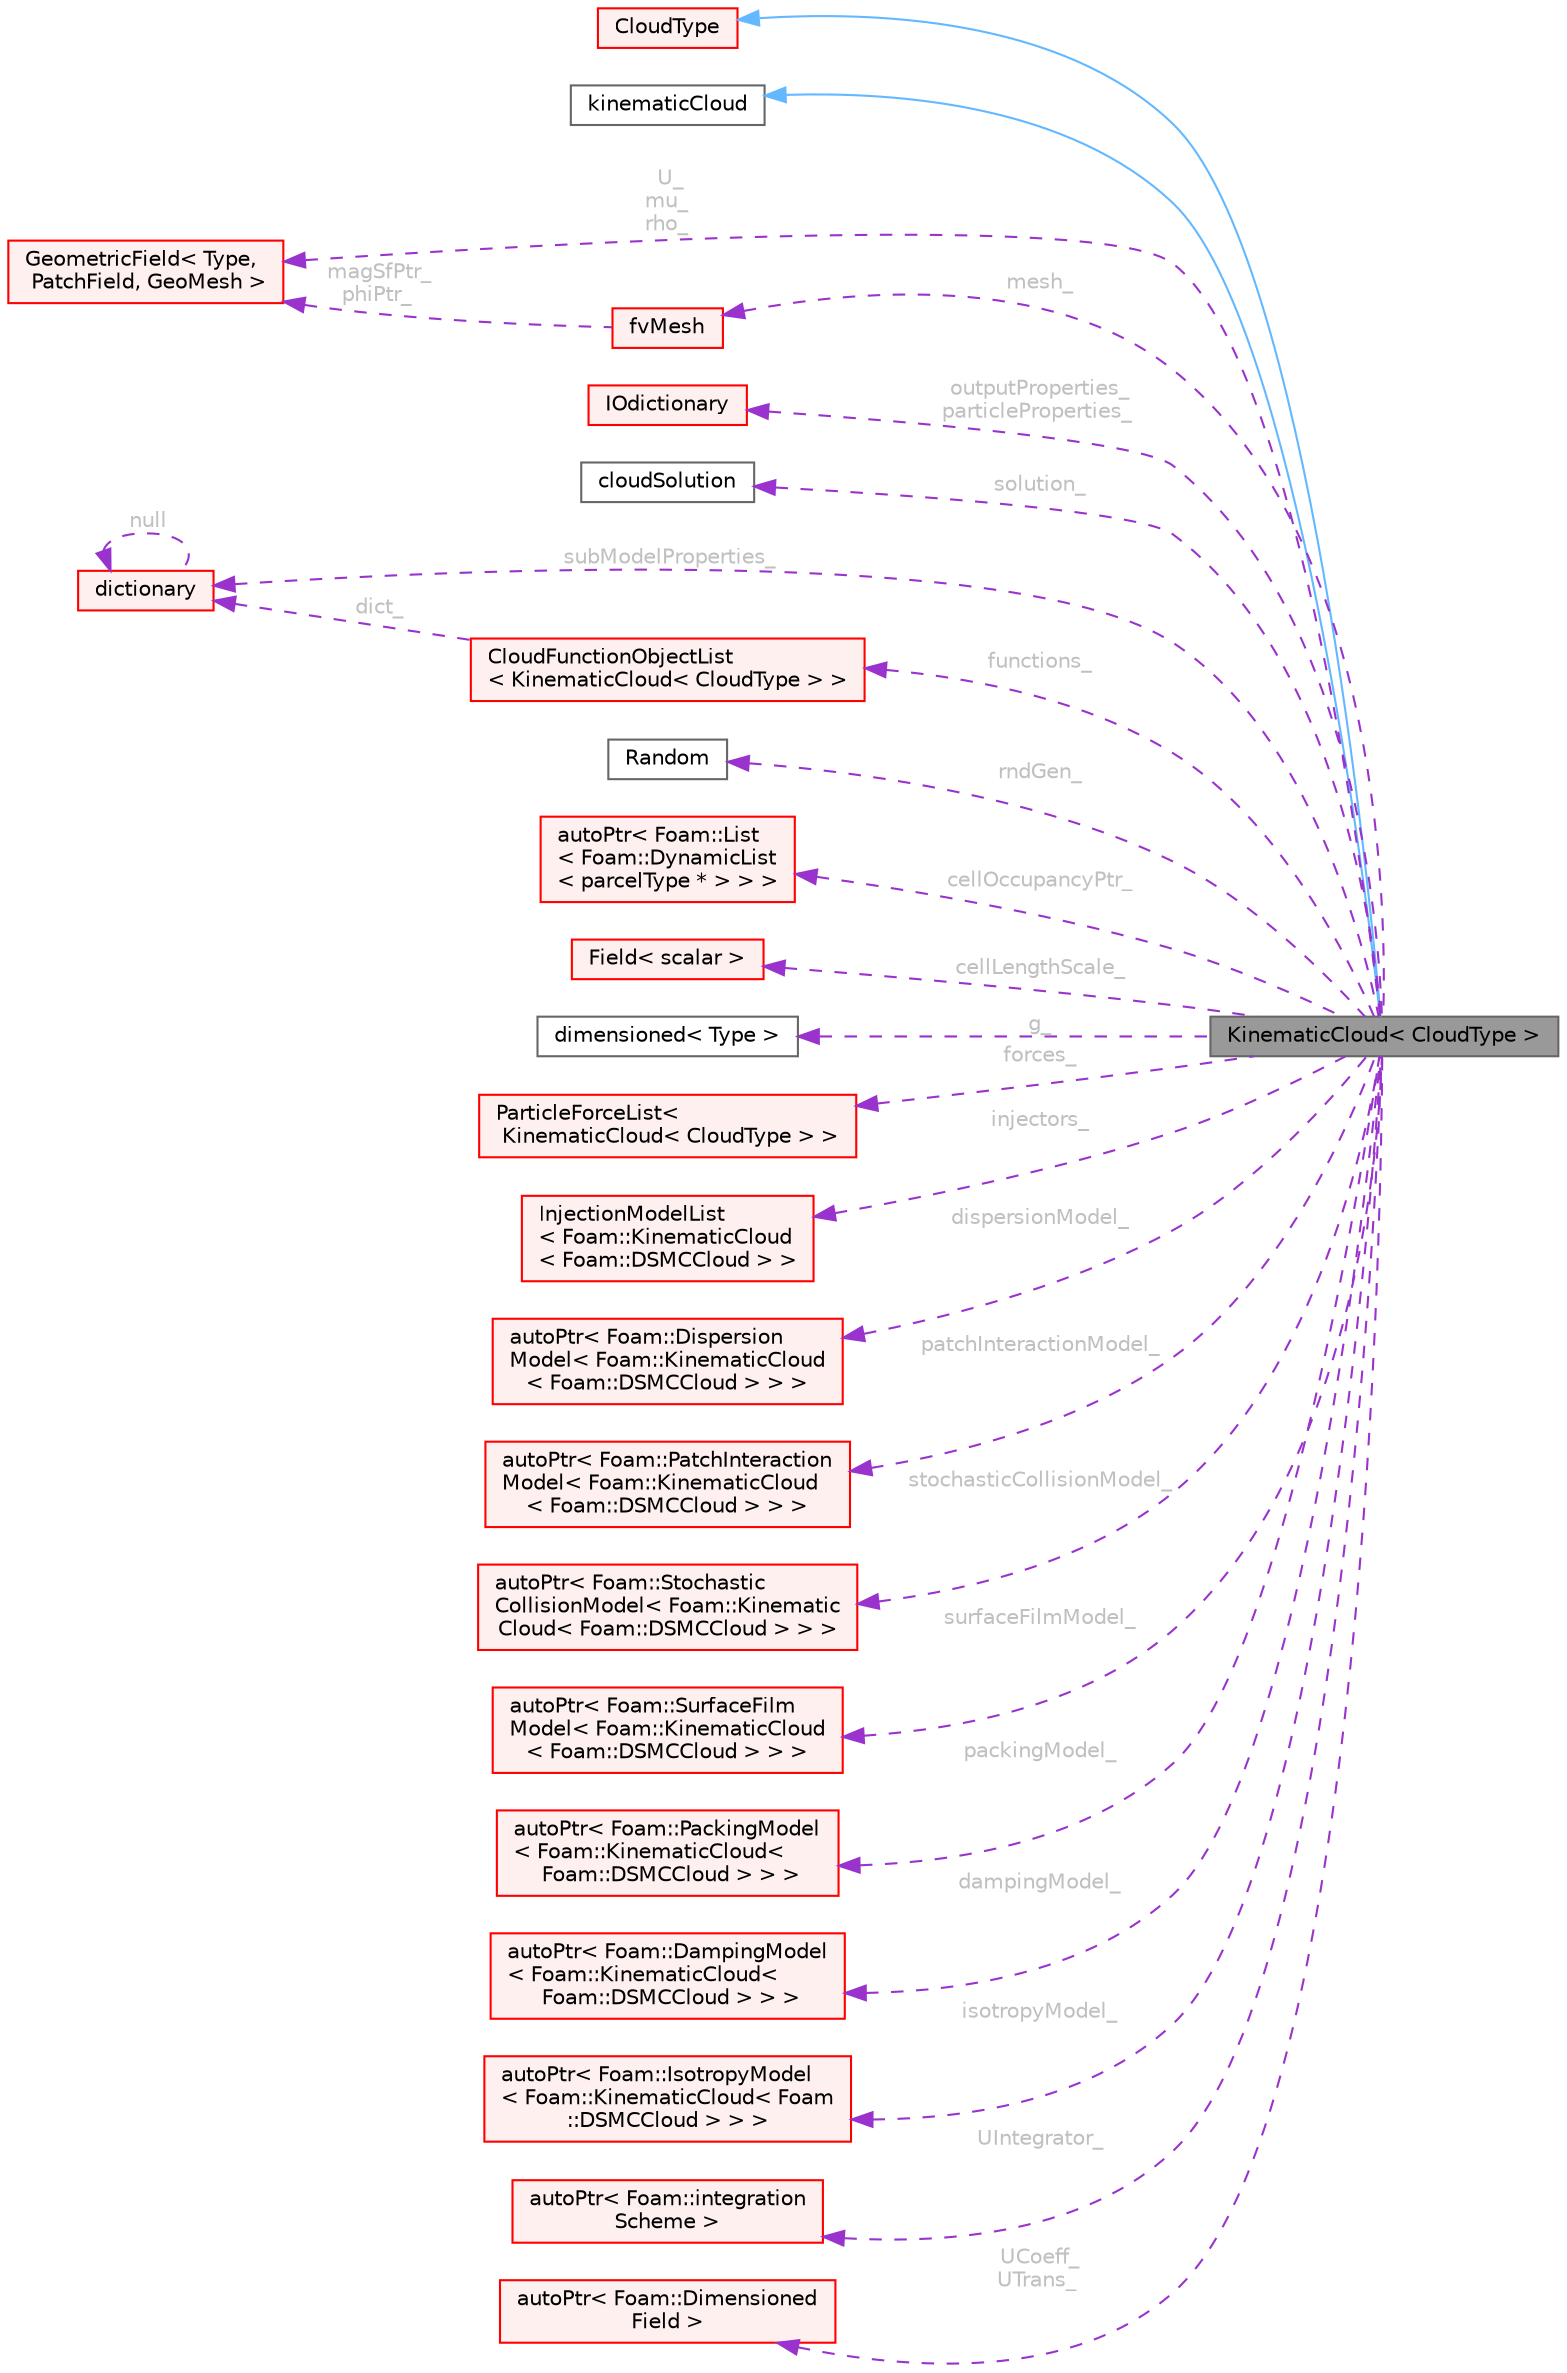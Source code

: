 digraph "KinematicCloud&lt; CloudType &gt;"
{
 // LATEX_PDF_SIZE
  bgcolor="transparent";
  edge [fontname=Helvetica,fontsize=10,labelfontname=Helvetica,labelfontsize=10];
  node [fontname=Helvetica,fontsize=10,shape=box,height=0.2,width=0.4];
  rankdir="LR";
  Node1 [id="Node000001",label="KinematicCloud\< CloudType \>",height=0.2,width=0.4,color="gray40", fillcolor="grey60", style="filled", fontcolor="black",tooltip="Templated base class for kinematic cloud."];
  Node2 -> Node1 [id="edge1_Node000001_Node000002",dir="back",color="steelblue1",style="solid",tooltip=" "];
  Node2 [id="Node000002",label="CloudType",height=0.2,width=0.4,color="red", fillcolor="#FFF0F0", style="filled",URL="$classFoam_1_1DSMCCloud.html",tooltip="Templated base class for dsmc cloud."];
  Node24 -> Node1 [id="edge2_Node000001_Node000024",dir="back",color="steelblue1",style="solid",tooltip=" "];
  Node24 [id="Node000024",label="kinematicCloud",height=0.2,width=0.4,color="gray40", fillcolor="white", style="filled",URL="$classFoam_1_1kinematicCloud.html",tooltip="Virtual abstract base class for templated KinematicCloud."];
  Node25 -> Node1 [id="edge3_Node000001_Node000025",dir="back",color="darkorchid3",style="dashed",tooltip=" ",label=" mesh_",fontcolor="grey" ];
  Node25 [id="Node000025",label="fvMesh",height=0.2,width=0.4,color="red", fillcolor="#FFF0F0", style="filled",URL="$classFoam_1_1fvMesh.html",tooltip="Mesh data needed to do the Finite Volume discretisation."];
  Node62 -> Node25 [id="edge4_Node000025_Node000062",dir="back",color="darkorchid3",style="dashed",tooltip=" ",label=" magSfPtr_\nphiPtr_",fontcolor="grey" ];
  Node62 [id="Node000062",label="GeometricField\< Type,\l PatchField, GeoMesh \>",height=0.2,width=0.4,color="red", fillcolor="#FFF0F0", style="filled",URL="$classFoam_1_1GeometricField.html",tooltip="Generic GeometricField class."];
  Node31 -> Node1 [id="edge5_Node000001_Node000031",dir="back",color="darkorchid3",style="dashed",tooltip=" ",label=" outputProperties_\nparticleProperties_",fontcolor="grey" ];
  Node31 [id="Node000031",label="IOdictionary",height=0.2,width=0.4,color="red", fillcolor="#FFF0F0", style="filled",URL="$classFoam_1_1IOdictionary.html",tooltip="IOdictionary is derived from dictionary and IOobject to give the dictionary automatic IO functionalit..."];
  Node63 -> Node1 [id="edge6_Node000001_Node000063",dir="back",color="darkorchid3",style="dashed",tooltip=" ",label=" solution_",fontcolor="grey" ];
  Node63 [id="Node000063",label="cloudSolution",height=0.2,width=0.4,color="gray40", fillcolor="white", style="filled",URL="$classFoam_1_1cloudSolution.html",tooltip="Stores all relevant solution info for cloud."];
  Node33 -> Node1 [id="edge7_Node000001_Node000033",dir="back",color="darkorchid3",style="dashed",tooltip=" ",label=" subModelProperties_",fontcolor="grey" ];
  Node33 [id="Node000033",label="dictionary",height=0.2,width=0.4,color="red", fillcolor="#FFF0F0", style="filled",URL="$classFoam_1_1dictionary.html",tooltip="A list of keyword definitions, which are a keyword followed by a number of values (eg,..."];
  Node33 -> Node33 [id="edge8_Node000033_Node000033",dir="back",color="darkorchid3",style="dashed",tooltip=" ",label=" null",fontcolor="grey" ];
  Node64 -> Node1 [id="edge9_Node000001_Node000064",dir="back",color="darkorchid3",style="dashed",tooltip=" ",label=" rndGen_",fontcolor="grey" ];
  Node64 [id="Node000064",label="Random",height=0.2,width=0.4,color="gray40", fillcolor="white", style="filled",URL="$classFoam_1_1Random.html",tooltip="Random number generator."];
  Node65 -> Node1 [id="edge10_Node000001_Node000065",dir="back",color="darkorchid3",style="dashed",tooltip=" ",label=" cellOccupancyPtr_",fontcolor="grey" ];
  Node65 [id="Node000065",label="autoPtr\< Foam::List\l\< Foam::DynamicList\l\< parcelType * \> \> \>",height=0.2,width=0.4,color="red", fillcolor="#FFF0F0", style="filled",URL="$classFoam_1_1autoPtr.html",tooltip=" "];
  Node67 -> Node1 [id="edge11_Node000001_Node000067",dir="back",color="darkorchid3",style="dashed",tooltip=" ",label=" cellLengthScale_",fontcolor="grey" ];
  Node67 [id="Node000067",label="Field\< scalar \>",height=0.2,width=0.4,color="red", fillcolor="#FFF0F0", style="filled",URL="$classFoam_1_1Field.html",tooltip=" "];
  Node62 -> Node1 [id="edge12_Node000001_Node000062",dir="back",color="darkorchid3",style="dashed",tooltip=" ",label=" U_\nmu_\nrho_",fontcolor="grey" ];
  Node70 -> Node1 [id="edge13_Node000001_Node000070",dir="back",color="darkorchid3",style="dashed",tooltip=" ",label=" g_",fontcolor="grey" ];
  Node70 [id="Node000070",label="dimensioned\< Type \>",height=0.2,width=0.4,color="gray40", fillcolor="white", style="filled",URL="$classFoam_1_1dimensioned.html",tooltip="Generic dimensioned Type class."];
  Node71 -> Node1 [id="edge14_Node000001_Node000071",dir="back",color="darkorchid3",style="dashed",tooltip=" ",label=" forces_",fontcolor="grey" ];
  Node71 [id="Node000071",label="ParticleForceList\<\l KinematicCloud\< CloudType \> \>",height=0.2,width=0.4,color="red", fillcolor="#FFF0F0", style="filled",URL="$classFoam_1_1ParticleForceList.html",tooltip=" "];
  Node77 -> Node1 [id="edge15_Node000001_Node000077",dir="back",color="darkorchid3",style="dashed",tooltip=" ",label=" functions_",fontcolor="grey" ];
  Node77 [id="Node000077",label="CloudFunctionObjectList\l\< KinematicCloud\< CloudType \> \>",height=0.2,width=0.4,color="red", fillcolor="#FFF0F0", style="filled",URL="$classFoam_1_1CloudFunctionObjectList.html",tooltip=" "];
  Node33 -> Node77 [id="edge16_Node000077_Node000033",dir="back",color="darkorchid3",style="dashed",tooltip=" ",label=" dict_",fontcolor="grey" ];
  Node83 -> Node1 [id="edge17_Node000001_Node000083",dir="back",color="darkorchid3",style="dashed",tooltip=" ",label=" injectors_",fontcolor="grey" ];
  Node83 [id="Node000083",label="InjectionModelList\l\< Foam::KinematicCloud\l\< Foam::DSMCCloud \> \>",height=0.2,width=0.4,color="red", fillcolor="#FFF0F0", style="filled",URL="$classFoam_1_1InjectionModelList.html",tooltip=" "];
  Node88 -> Node1 [id="edge18_Node000001_Node000088",dir="back",color="darkorchid3",style="dashed",tooltip=" ",label=" dispersionModel_",fontcolor="grey" ];
  Node88 [id="Node000088",label="autoPtr\< Foam::Dispersion\lModel\< Foam::KinematicCloud\l\< Foam::DSMCCloud \> \> \>",height=0.2,width=0.4,color="red", fillcolor="#FFF0F0", style="filled",URL="$classFoam_1_1autoPtr.html",tooltip=" "];
  Node89 -> Node1 [id="edge19_Node000001_Node000089",dir="back",color="darkorchid3",style="dashed",tooltip=" ",label=" patchInteractionModel_",fontcolor="grey" ];
  Node89 [id="Node000089",label="autoPtr\< Foam::PatchInteraction\lModel\< Foam::KinematicCloud\l\< Foam::DSMCCloud \> \> \>",height=0.2,width=0.4,color="red", fillcolor="#FFF0F0", style="filled",URL="$classFoam_1_1autoPtr.html",tooltip=" "];
  Node90 -> Node1 [id="edge20_Node000001_Node000090",dir="back",color="darkorchid3",style="dashed",tooltip=" ",label=" stochasticCollisionModel_",fontcolor="grey" ];
  Node90 [id="Node000090",label="autoPtr\< Foam::Stochastic\lCollisionModel\< Foam::Kinematic\lCloud\< Foam::DSMCCloud \> \> \>",height=0.2,width=0.4,color="red", fillcolor="#FFF0F0", style="filled",URL="$classFoam_1_1autoPtr.html",tooltip=" "];
  Node91 -> Node1 [id="edge21_Node000001_Node000091",dir="back",color="darkorchid3",style="dashed",tooltip=" ",label=" surfaceFilmModel_",fontcolor="grey" ];
  Node91 [id="Node000091",label="autoPtr\< Foam::SurfaceFilm\lModel\< Foam::KinematicCloud\l\< Foam::DSMCCloud \> \> \>",height=0.2,width=0.4,color="red", fillcolor="#FFF0F0", style="filled",URL="$classFoam_1_1autoPtr.html",tooltip=" "];
  Node92 -> Node1 [id="edge22_Node000001_Node000092",dir="back",color="darkorchid3",style="dashed",tooltip=" ",label=" packingModel_",fontcolor="grey" ];
  Node92 [id="Node000092",label="autoPtr\< Foam::PackingModel\l\< Foam::KinematicCloud\<\l Foam::DSMCCloud \> \> \>",height=0.2,width=0.4,color="red", fillcolor="#FFF0F0", style="filled",URL="$classFoam_1_1autoPtr.html",tooltip=" "];
  Node93 -> Node1 [id="edge23_Node000001_Node000093",dir="back",color="darkorchid3",style="dashed",tooltip=" ",label=" dampingModel_",fontcolor="grey" ];
  Node93 [id="Node000093",label="autoPtr\< Foam::DampingModel\l\< Foam::KinematicCloud\<\l Foam::DSMCCloud \> \> \>",height=0.2,width=0.4,color="red", fillcolor="#FFF0F0", style="filled",URL="$classFoam_1_1autoPtr.html",tooltip=" "];
  Node94 -> Node1 [id="edge24_Node000001_Node000094",dir="back",color="darkorchid3",style="dashed",tooltip=" ",label=" isotropyModel_",fontcolor="grey" ];
  Node94 [id="Node000094",label="autoPtr\< Foam::IsotropyModel\l\< Foam::KinematicCloud\< Foam\l::DSMCCloud \> \> \>",height=0.2,width=0.4,color="red", fillcolor="#FFF0F0", style="filled",URL="$classFoam_1_1autoPtr.html",tooltip=" "];
  Node95 -> Node1 [id="edge25_Node000001_Node000095",dir="back",color="darkorchid3",style="dashed",tooltip=" ",label=" UIntegrator_",fontcolor="grey" ];
  Node95 [id="Node000095",label="autoPtr\< Foam::integration\lScheme \>",height=0.2,width=0.4,color="red", fillcolor="#FFF0F0", style="filled",URL="$classFoam_1_1autoPtr.html",tooltip=" "];
  Node96 -> Node1 [id="edge26_Node000001_Node000096",dir="back",color="darkorchid3",style="dashed",tooltip=" ",label=" UCoeff_\nUTrans_",fontcolor="grey" ];
  Node96 [id="Node000096",label="autoPtr\< Foam::Dimensioned\lField \>",height=0.2,width=0.4,color="red", fillcolor="#FFF0F0", style="filled",URL="$classFoam_1_1autoPtr.html",tooltip=" "];
}
